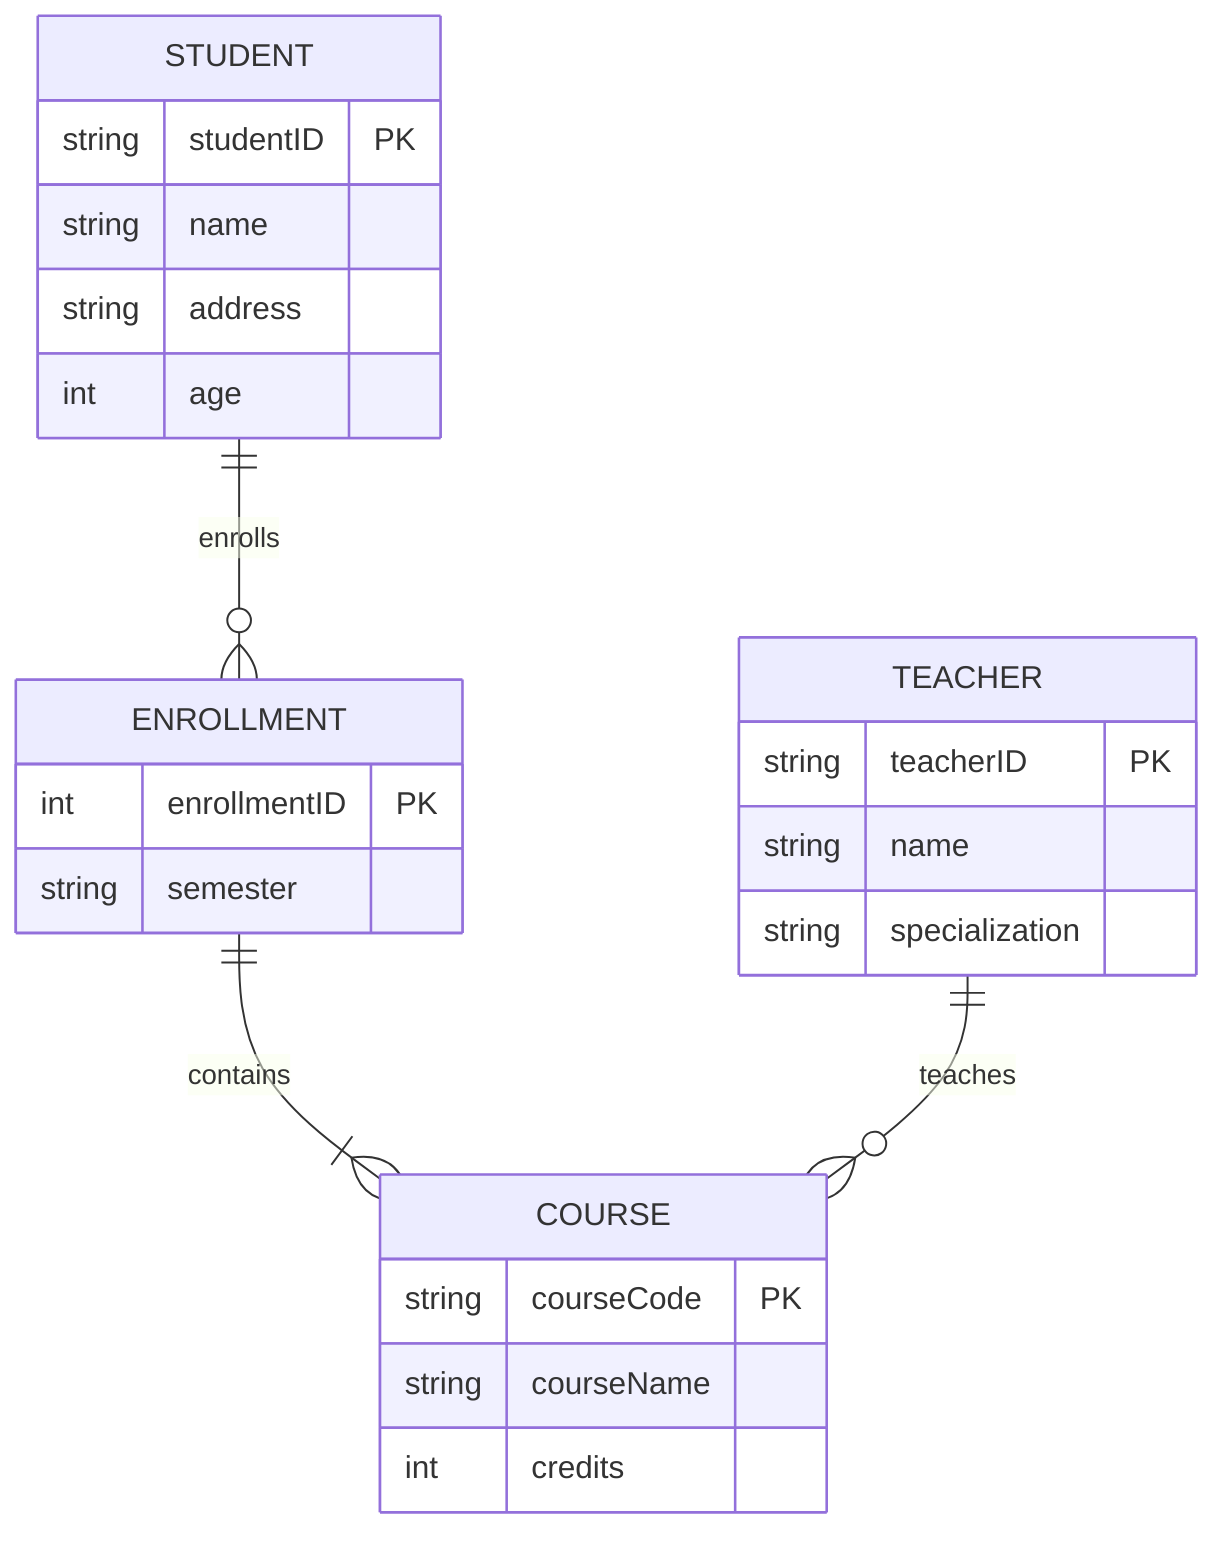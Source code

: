 erDiagram
    STUDENT ||--o{ ENROLLMENT : enrolls
    STUDENT {
        string studentID PK
        string name
        string address
        int age
    }
    ENROLLMENT ||--|{ COURSE : contains
    ENROLLMENT {
        int enrollmentID PK
        string semester
    }
    COURSE {
        string courseCode PK
        string courseName
        int credits
    }
    TEACHER ||--o{ COURSE : teaches
    TEACHER {
        string teacherID PK
        string name
        string specialization
    }